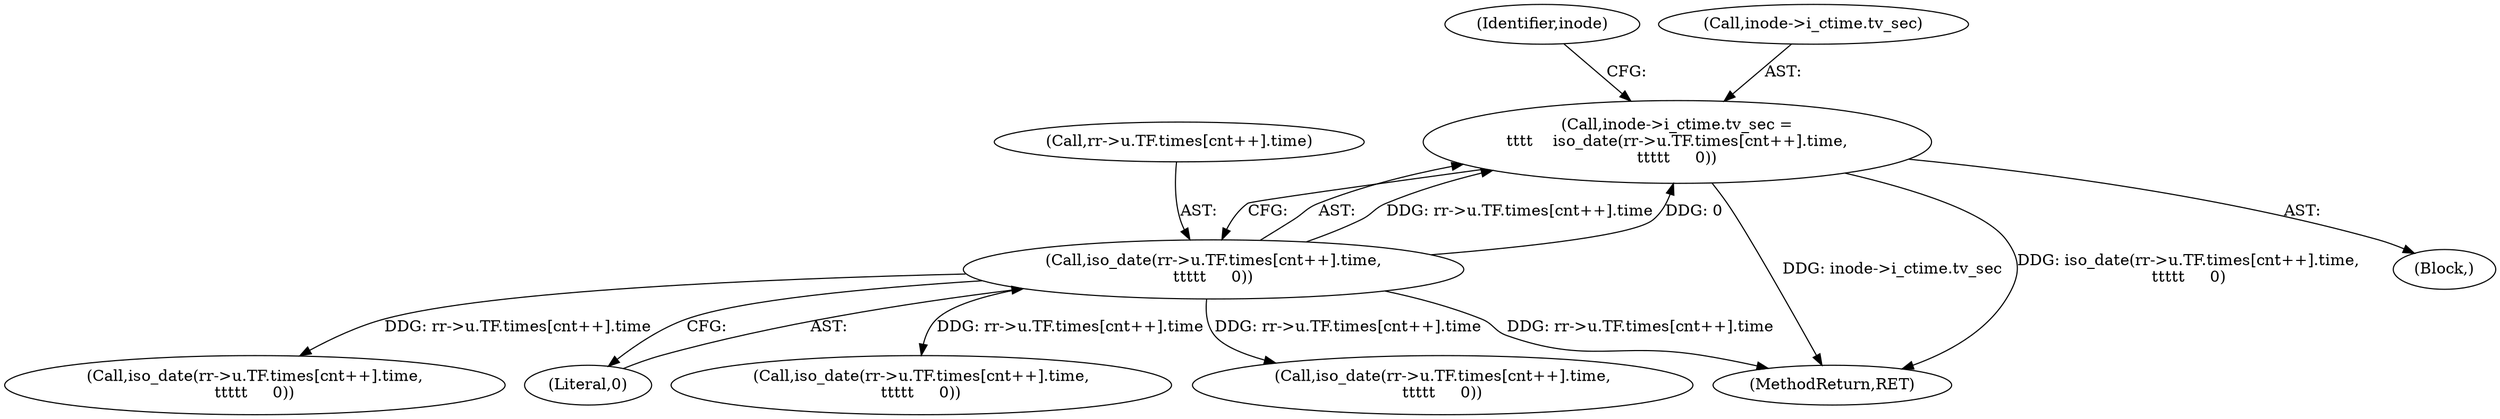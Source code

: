 digraph "0_linux_410dd3cf4c9b36f27ed4542ee18b1af5e68645a4_2@pointer" {
"1000445" [label="(Call,inode->i_ctime.tv_sec =\n\t\t\t\t    iso_date(rr->u.TF.times[cnt++].time,\n\t\t\t\t\t     0))"];
"1000451" [label="(Call,iso_date(rr->u.TF.times[cnt++].time,\n\t\t\t\t\t     0))"];
"1000452" [label="(Call,rr->u.TF.times[cnt++].time)"];
"1000527" [label="(Call,iso_date(rr->u.TF.times[cnt++].time,\n\t\t\t\t\t     0))"];
"1000444" [label="(Block,)"];
"1000565" [label="(Call,iso_date(rr->u.TF.times[cnt++].time,\n\t\t\t\t\t     0))"];
"1000489" [label="(Call,iso_date(rr->u.TF.times[cnt++].time,\n\t\t\t\t\t     0))"];
"1000468" [label="(Identifier,inode)"];
"1000982" [label="(MethodReturn,RET)"];
"1000446" [label="(Call,inode->i_ctime.tv_sec)"];
"1000445" [label="(Call,inode->i_ctime.tv_sec =\n\t\t\t\t    iso_date(rr->u.TF.times[cnt++].time,\n\t\t\t\t\t     0))"];
"1000464" [label="(Literal,0)"];
"1000451" [label="(Call,iso_date(rr->u.TF.times[cnt++].time,\n\t\t\t\t\t     0))"];
"1000445" -> "1000444"  [label="AST: "];
"1000445" -> "1000451"  [label="CFG: "];
"1000446" -> "1000445"  [label="AST: "];
"1000451" -> "1000445"  [label="AST: "];
"1000468" -> "1000445"  [label="CFG: "];
"1000445" -> "1000982"  [label="DDG: inode->i_ctime.tv_sec"];
"1000445" -> "1000982"  [label="DDG: iso_date(rr->u.TF.times[cnt++].time,\n\t\t\t\t\t     0)"];
"1000451" -> "1000445"  [label="DDG: rr->u.TF.times[cnt++].time"];
"1000451" -> "1000445"  [label="DDG: 0"];
"1000451" -> "1000464"  [label="CFG: "];
"1000452" -> "1000451"  [label="AST: "];
"1000464" -> "1000451"  [label="AST: "];
"1000451" -> "1000982"  [label="DDG: rr->u.TF.times[cnt++].time"];
"1000451" -> "1000489"  [label="DDG: rr->u.TF.times[cnt++].time"];
"1000451" -> "1000527"  [label="DDG: rr->u.TF.times[cnt++].time"];
"1000451" -> "1000565"  [label="DDG: rr->u.TF.times[cnt++].time"];
}
